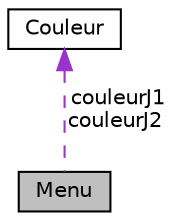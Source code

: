 digraph "Menu"
{
 // LATEX_PDF_SIZE
  edge [fontname="Helvetica",fontsize="10",labelfontname="Helvetica",labelfontsize="10"];
  node [fontname="Helvetica",fontsize="10",shape=record];
  Node1 [label="Menu",height=0.2,width=0.4,color="black", fillcolor="grey75", style="filled", fontcolor="black",tooltip="Classe gérant le menu de la partie."];
  Node2 -> Node1 [dir="back",color="darkorchid3",fontsize="10",style="dashed",label=" couleurJ1\ncouleurJ2" ,fontname="Helvetica"];
  Node2 [label="Couleur",height=0.2,width=0.4,color="black", fillcolor="white", style="filled",URL="$classCouleur.html",tooltip="Classé définissant une couleur rgb."];
}
